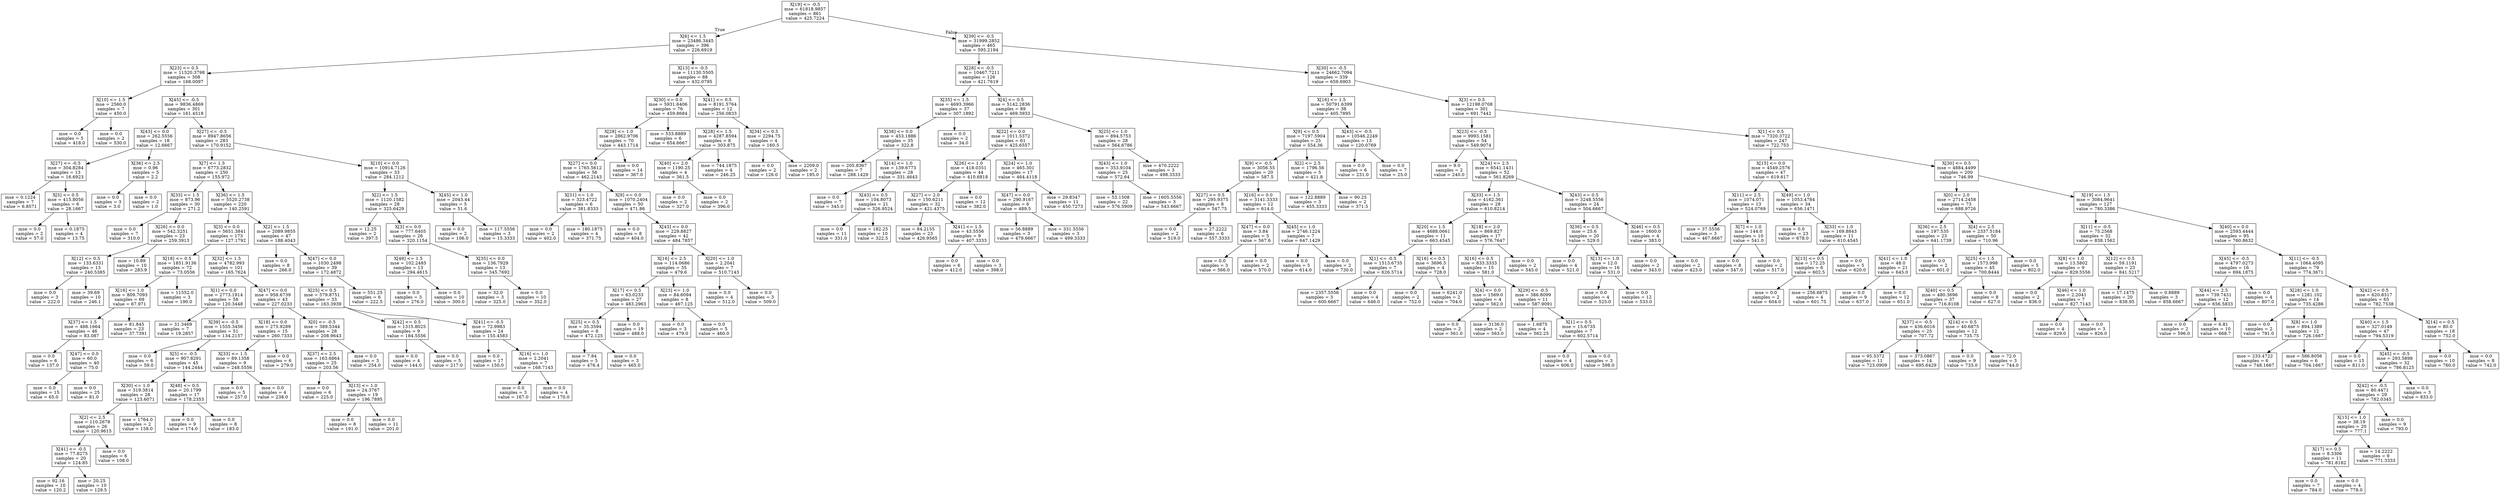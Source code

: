 digraph Tree {
node [shape=box] ;
0 [label="X[19] <= -0.5\nmse = 61818.9857\nsamples = 861\nvalue = 425.7224"] ;
1 [label="X[6] <= 1.5\nmse = 23486.3445\nsamples = 396\nvalue = 226.6919"] ;
0 -> 1 [labeldistance=2.5, labelangle=45, headlabel="True"] ;
2 [label="X[23] <= 0.5\nmse = 11520.3798\nsamples = 308\nvalue = 168.0097"] ;
1 -> 2 ;
3 [label="X[10] <= 1.5\nmse = 2560.0\nsamples = 7\nvalue = 450.0"] ;
2 -> 3 ;
4 [label="mse = 0.0\nsamples = 5\nvalue = 418.0"] ;
3 -> 4 ;
5 [label="mse = 0.0\nsamples = 2\nvalue = 530.0"] ;
3 -> 5 ;
6 [label="X[45] <= -0.5\nmse = 9836.4869\nsamples = 301\nvalue = 161.4518"] ;
2 -> 6 ;
7 [label="X[43] <= 0.0\nmse = 262.5556\nsamples = 18\nvalue = 12.6667"] ;
6 -> 7 ;
8 [label="X[27] <= -0.5\nmse = 304.8284\nsamples = 13\nvalue = 16.6923"] ;
7 -> 8 ;
9 [label="mse = 0.1224\nsamples = 7\nvalue = 6.8571"] ;
8 -> 9 ;
10 [label="X[5] <= 0.5\nmse = 415.8056\nsamples = 6\nvalue = 28.1667"] ;
8 -> 10 ;
11 [label="mse = 0.0\nsamples = 2\nvalue = 57.0"] ;
10 -> 11 ;
12 [label="mse = 0.1875\nsamples = 4\nvalue = 13.75"] ;
10 -> 12 ;
13 [label="X[36] <= 2.5\nmse = 0.96\nsamples = 5\nvalue = 2.2"] ;
7 -> 13 ;
14 [label="mse = 0.0\nsamples = 3\nvalue = 3.0"] ;
13 -> 14 ;
15 [label="mse = 0.0\nsamples = 2\nvalue = 1.0"] ;
13 -> 15 ;
16 [label="X[27] <= -0.5\nmse = 8947.8656\nsamples = 283\nvalue = 170.9152"] ;
6 -> 16 ;
17 [label="X[7] <= 1.5\nmse = 6773.2832\nsamples = 250\nvalue = 155.972"] ;
16 -> 17 ;
18 [label="X[33] <= 1.5\nmse = 873.96\nsamples = 30\nvalue = 271.2"] ;
17 -> 18 ;
19 [label="mse = 0.0\nsamples = 7\nvalue = 310.0"] ;
18 -> 19 ;
20 [label="X[26] <= 0.0\nmse = 542.3251\nsamples = 23\nvalue = 259.3913"] ;
18 -> 20 ;
21 [label="X[12] <= 0.5\nmse = 133.6331\nsamples = 13\nvalue = 240.5385"] ;
20 -> 21 ;
22 [label="mse = 0.0\nsamples = 3\nvalue = 222.0"] ;
21 -> 22 ;
23 [label="mse = 39.69\nsamples = 10\nvalue = 246.1"] ;
21 -> 23 ;
24 [label="mse = 10.89\nsamples = 10\nvalue = 283.9"] ;
20 -> 24 ;
25 [label="X[36] <= 1.5\nmse = 5520.2738\nsamples = 220\nvalue = 140.2591"] ;
17 -> 25 ;
26 [label="X[3] <= 0.0\nmse = 5651.3841\nsamples = 173\nvalue = 127.1792"] ;
25 -> 26 ;
27 [label="X[18] <= 0.5\nmse = 1851.9136\nsamples = 72\nvalue = 73.0556"] ;
26 -> 27 ;
28 [label="X[16] <= 1.0\nmse = 809.7093\nsamples = 69\nvalue = 67.971"] ;
27 -> 28 ;
29 [label="X[37] <= 1.5\nmse = 488.1664\nsamples = 46\nvalue = 83.087"] ;
28 -> 29 ;
30 [label="mse = 0.0\nsamples = 6\nvalue = 137.0"] ;
29 -> 30 ;
31 [label="X[47] <= 0.0\nmse = 60.0\nsamples = 40\nvalue = 75.0"] ;
29 -> 31 ;
32 [label="mse = 0.0\nsamples = 15\nvalue = 65.0"] ;
31 -> 32 ;
33 [label="mse = 0.0\nsamples = 25\nvalue = 81.0"] ;
31 -> 33 ;
34 [label="mse = 81.845\nsamples = 23\nvalue = 37.7391"] ;
28 -> 34 ;
35 [label="mse = 11552.0\nsamples = 3\nvalue = 190.0"] ;
27 -> 35 ;
36 [label="X[32] <= 1.5\nmse = 4782.993\nsamples = 101\nvalue = 165.7624"] ;
26 -> 36 ;
37 [label="X[1] <= 0.0\nmse = 2773.1914\nsamples = 58\nvalue = 120.3448"] ;
36 -> 37 ;
38 [label="mse = 31.3469\nsamples = 7\nvalue = 19.2857"] ;
37 -> 38 ;
39 [label="X[39] <= -0.5\nmse = 1555.3456\nsamples = 51\nvalue = 134.2157"] ;
37 -> 39 ;
40 [label="mse = 0.0\nsamples = 6\nvalue = 59.0"] ;
39 -> 40 ;
41 [label="X[5] <= -0.5\nmse = 907.8291\nsamples = 45\nvalue = 144.2444"] ;
39 -> 41 ;
42 [label="X[30] <= 1.0\nmse = 319.3814\nsamples = 28\nvalue = 123.6071"] ;
41 -> 42 ;
43 [label="X[2] <= 2.5\nmse = 110.2678\nsamples = 26\nvalue = 120.9615"] ;
42 -> 43 ;
44 [label="X[41] <= -0.5\nmse = 77.8275\nsamples = 20\nvalue = 124.85"] ;
43 -> 44 ;
45 [label="mse = 92.16\nsamples = 10\nvalue = 120.2"] ;
44 -> 45 ;
46 [label="mse = 20.25\nsamples = 10\nvalue = 129.5"] ;
44 -> 46 ;
47 [label="mse = 0.0\nsamples = 6\nvalue = 108.0"] ;
43 -> 47 ;
48 [label="mse = 1764.0\nsamples = 2\nvalue = 158.0"] ;
42 -> 48 ;
49 [label="X[48] <= 0.5\nmse = 20.1799\nsamples = 17\nvalue = 178.2353"] ;
41 -> 49 ;
50 [label="mse = 0.0\nsamples = 9\nvalue = 174.0"] ;
49 -> 50 ;
51 [label="mse = 0.0\nsamples = 8\nvalue = 183.0"] ;
49 -> 51 ;
52 [label="X[47] <= 0.0\nmse = 958.6739\nsamples = 43\nvalue = 227.0233"] ;
36 -> 52 ;
53 [label="X[18] <= 0.0\nmse = 275.9289\nsamples = 15\nvalue = 260.7333"] ;
52 -> 53 ;
54 [label="X[33] <= 1.5\nmse = 89.1358\nsamples = 9\nvalue = 248.5556"] ;
53 -> 54 ;
55 [label="mse = 0.0\nsamples = 5\nvalue = 257.0"] ;
54 -> 55 ;
56 [label="mse = 0.0\nsamples = 4\nvalue = 238.0"] ;
54 -> 56 ;
57 [label="mse = 0.0\nsamples = 6\nvalue = 279.0"] ;
53 -> 57 ;
58 [label="X[0] <= -0.5\nmse = 389.5344\nsamples = 28\nvalue = 208.9643"] ;
52 -> 58 ;
59 [label="X[37] <= 2.5\nmse = 163.6864\nsamples = 25\nvalue = 203.56"] ;
58 -> 59 ;
60 [label="mse = 0.0\nsamples = 6\nvalue = 225.0"] ;
59 -> 60 ;
61 [label="X[13] <= 1.0\nmse = 24.3767\nsamples = 19\nvalue = 196.7895"] ;
59 -> 61 ;
62 [label="mse = 0.0\nsamples = 8\nvalue = 191.0"] ;
61 -> 62 ;
63 [label="mse = 0.0\nsamples = 11\nvalue = 201.0"] ;
61 -> 63 ;
64 [label="mse = 0.0\nsamples = 3\nvalue = 254.0"] ;
58 -> 64 ;
65 [label="X[2] <= 1.5\nmse = 2089.9855\nsamples = 47\nvalue = 188.4043"] ;
25 -> 65 ;
66 [label="mse = 0.0\nsamples = 8\nvalue = 266.0"] ;
65 -> 66 ;
67 [label="X[47] <= 0.0\nmse = 1030.2498\nsamples = 39\nvalue = 172.4872"] ;
65 -> 67 ;
68 [label="X[25] <= 0.5\nmse = 579.8751\nsamples = 33\nvalue = 163.3939"] ;
67 -> 68 ;
69 [label="X[42] <= 0.5\nmse = 1315.8025\nsamples = 9\nvalue = 184.5556"] ;
68 -> 69 ;
70 [label="mse = 0.0\nsamples = 4\nvalue = 144.0"] ;
69 -> 70 ;
71 [label="mse = 0.0\nsamples = 5\nvalue = 217.0"] ;
69 -> 71 ;
72 [label="X[41] <= -0.5\nmse = 72.9983\nsamples = 24\nvalue = 155.4583"] ;
68 -> 72 ;
73 [label="mse = 0.0\nsamples = 17\nvalue = 150.0"] ;
72 -> 73 ;
74 [label="X[16] <= 1.0\nmse = 2.2041\nsamples = 7\nvalue = 168.7143"] ;
72 -> 74 ;
75 [label="mse = 0.0\nsamples = 3\nvalue = 167.0"] ;
74 -> 75 ;
76 [label="mse = 0.0\nsamples = 4\nvalue = 170.0"] ;
74 -> 76 ;
77 [label="mse = 551.25\nsamples = 6\nvalue = 222.5"] ;
67 -> 77 ;
78 [label="X[10] <= 0.0\nmse = 10914.7126\nsamples = 33\nvalue = 284.1212"] ;
16 -> 78 ;
79 [label="X[2] <= 1.5\nmse = 1120.1582\nsamples = 28\nvalue = 325.6429"] ;
78 -> 79 ;
80 [label="mse = 12.25\nsamples = 2\nvalue = 397.5"] ;
79 -> 80 ;
81 [label="X[3] <= 0.0\nmse = 777.6405\nsamples = 26\nvalue = 320.1154"] ;
79 -> 81 ;
82 [label="X[49] <= 1.5\nmse = 102.2485\nsamples = 13\nvalue = 294.4615"] ;
81 -> 82 ;
83 [label="mse = 0.0\nsamples = 3\nvalue = 276.0"] ;
82 -> 83 ;
84 [label="mse = 0.0\nsamples = 10\nvalue = 300.0"] ;
82 -> 84 ;
85 [label="X[35] <= 0.0\nmse = 136.7929\nsamples = 13\nvalue = 345.7692"] ;
81 -> 85 ;
86 [label="mse = 32.0\nsamples = 3\nvalue = 325.0"] ;
85 -> 86 ;
87 [label="mse = 0.0\nsamples = 10\nvalue = 352.0"] ;
85 -> 87 ;
88 [label="X[45] <= 1.0\nmse = 2043.44\nsamples = 5\nvalue = 51.6"] ;
78 -> 88 ;
89 [label="mse = 0.0\nsamples = 2\nvalue = 106.0"] ;
88 -> 89 ;
90 [label="mse = 117.5556\nsamples = 3\nvalue = 15.3333"] ;
88 -> 90 ;
91 [label="X[13] <= -0.5\nmse = 11130.5505\nsamples = 88\nvalue = 432.0795"] ;
1 -> 91 ;
92 [label="X[30] <= 0.0\nmse = 5931.6406\nsamples = 76\nvalue = 459.8684"] ;
91 -> 92 ;
93 [label="X[28] <= 1.0\nmse = 2862.9706\nsamples = 70\nvalue = 443.1714"] ;
92 -> 93 ;
94 [label="X[27] <= 0.0\nmse = 1765.5612\nsamples = 56\nvalue = 462.2143"] ;
93 -> 94 ;
95 [label="X[31] <= 1.0\nmse = 323.4722\nsamples = 6\nvalue = 381.8333"] ;
94 -> 95 ;
96 [label="mse = 0.0\nsamples = 2\nvalue = 402.0"] ;
95 -> 96 ;
97 [label="mse = 180.1875\nsamples = 4\nvalue = 371.75"] ;
95 -> 97 ;
98 [label="X[9] <= 0.0\nmse = 1070.2404\nsamples = 50\nvalue = 471.86"] ;
94 -> 98 ;
99 [label="mse = 0.0\nsamples = 8\nvalue = 404.0"] ;
98 -> 99 ;
100 [label="X[43] <= 0.0\nmse = 229.8827\nsamples = 42\nvalue = 484.7857"] ;
98 -> 100 ;
101 [label="X[16] <= 2.5\nmse = 114.0686\nsamples = 35\nvalue = 479.6"] ;
100 -> 101 ;
102 [label="X[17] <= 0.5\nmse = 63.0233\nsamples = 27\nvalue = 483.2963"] ;
101 -> 102 ;
103 [label="X[25] <= 0.5\nmse = 35.3594\nsamples = 8\nvalue = 472.125"] ;
102 -> 103 ;
104 [label="mse = 7.84\nsamples = 5\nvalue = 476.4"] ;
103 -> 104 ;
105 [label="mse = 0.0\nsamples = 3\nvalue = 465.0"] ;
103 -> 105 ;
106 [label="mse = 0.0\nsamples = 19\nvalue = 488.0"] ;
102 -> 106 ;
107 [label="X[23] <= 1.0\nmse = 84.6094\nsamples = 8\nvalue = 467.125"] ;
101 -> 107 ;
108 [label="mse = 0.0\nsamples = 3\nvalue = 479.0"] ;
107 -> 108 ;
109 [label="mse = 0.0\nsamples = 5\nvalue = 460.0"] ;
107 -> 109 ;
110 [label="X[20] <= 1.0\nmse = 2.2041\nsamples = 7\nvalue = 510.7143"] ;
100 -> 110 ;
111 [label="mse = 0.0\nsamples = 4\nvalue = 512.0"] ;
110 -> 111 ;
112 [label="mse = 0.0\nsamples = 3\nvalue = 509.0"] ;
110 -> 112 ;
113 [label="mse = 0.0\nsamples = 14\nvalue = 367.0"] ;
93 -> 113 ;
114 [label="mse = 533.8889\nsamples = 6\nvalue = 654.6667"] ;
92 -> 114 ;
115 [label="X[41] <= 0.5\nmse = 8191.5764\nsamples = 12\nvalue = 256.0833"] ;
91 -> 115 ;
116 [label="X[28] <= 1.5\nmse = 4287.8594\nsamples = 8\nvalue = 303.875"] ;
115 -> 116 ;
117 [label="X[40] <= 2.0\nmse = 1190.25\nsamples = 4\nvalue = 361.5"] ;
116 -> 117 ;
118 [label="mse = 0.0\nsamples = 2\nvalue = 327.0"] ;
117 -> 118 ;
119 [label="mse = 0.0\nsamples = 2\nvalue = 396.0"] ;
117 -> 119 ;
120 [label="mse = 744.1875\nsamples = 4\nvalue = 246.25"] ;
116 -> 120 ;
121 [label="X[34] <= 0.5\nmse = 2294.75\nsamples = 4\nvalue = 160.5"] ;
115 -> 121 ;
122 [label="mse = 0.0\nsamples = 2\nvalue = 126.0"] ;
121 -> 122 ;
123 [label="mse = 2209.0\nsamples = 2\nvalue = 195.0"] ;
121 -> 123 ;
124 [label="X[39] <= -0.5\nmse = 31999.2852\nsamples = 465\nvalue = 595.2194"] ;
0 -> 124 [labeldistance=2.5, labelangle=-45, headlabel="False"] ;
125 [label="X[28] <= -0.5\nmse = 10467.7211\nsamples = 126\nvalue = 421.7619"] ;
124 -> 125 ;
126 [label="X[35] <= 1.5\nmse = 4693.3966\nsamples = 37\nvalue = 307.1892"] ;
125 -> 126 ;
127 [label="X[38] <= 0.0\nmse = 453.1886\nsamples = 35\nvalue = 322.8"] ;
126 -> 127 ;
128 [label="mse = 205.8367\nsamples = 7\nvalue = 288.1429"] ;
127 -> 128 ;
129 [label="X[14] <= 1.0\nmse = 139.6773\nsamples = 28\nvalue = 331.4643"] ;
127 -> 129 ;
130 [label="mse = 0.0\nsamples = 7\nvalue = 345.0"] ;
129 -> 130 ;
131 [label="X[43] <= 0.5\nmse = 104.8073\nsamples = 21\nvalue = 326.9524"] ;
129 -> 131 ;
132 [label="mse = 0.0\nsamples = 11\nvalue = 331.0"] ;
131 -> 132 ;
133 [label="mse = 182.25\nsamples = 10\nvalue = 322.5"] ;
131 -> 133 ;
134 [label="mse = 0.0\nsamples = 2\nvalue = 34.0"] ;
126 -> 134 ;
135 [label="X[4] <= 0.5\nmse = 5142.2836\nsamples = 89\nvalue = 469.3933"] ;
125 -> 135 ;
136 [label="X[22] <= 0.0\nmse = 1011.5372\nsamples = 61\nvalue = 425.6557"] ;
135 -> 136 ;
137 [label="X[26] <= 1.0\nmse = 418.0351\nsamples = 44\nvalue = 410.6818"] ;
136 -> 137 ;
138 [label="X[27] <= 2.0\nmse = 150.6211\nsamples = 32\nvalue = 421.4375"] ;
137 -> 138 ;
139 [label="mse = 84.2155\nsamples = 23\nvalue = 426.9565"] ;
138 -> 139 ;
140 [label="X[41] <= 1.5\nmse = 43.5556\nsamples = 9\nvalue = 407.3333"] ;
138 -> 140 ;
141 [label="mse = 0.0\nsamples = 6\nvalue = 412.0"] ;
140 -> 141 ;
142 [label="mse = 0.0\nsamples = 3\nvalue = 398.0"] ;
140 -> 142 ;
143 [label="mse = 0.0\nsamples = 12\nvalue = 382.0"] ;
137 -> 143 ;
144 [label="X[24] <= 1.0\nmse = 465.301\nsamples = 17\nvalue = 464.4118"] ;
136 -> 144 ;
145 [label="X[47] <= 0.0\nmse = 290.9167\nsamples = 6\nvalue = 489.5"] ;
144 -> 145 ;
146 [label="mse = 56.8889\nsamples = 3\nvalue = 479.6667"] ;
145 -> 146 ;
147 [label="mse = 331.5556\nsamples = 3\nvalue = 499.3333"] ;
145 -> 147 ;
148 [label="mse = 29.8347\nsamples = 11\nvalue = 450.7273"] ;
144 -> 148 ;
149 [label="X[25] <= 1.0\nmse = 894.5753\nsamples = 28\nvalue = 564.6786"] ;
135 -> 149 ;
150 [label="X[43] <= 1.0\nmse = 353.9104\nsamples = 25\nvalue = 572.64"] ;
149 -> 150 ;
151 [label="mse = 53.1508\nsamples = 22\nvalue = 576.5909"] ;
150 -> 151 ;
152 [label="mse = 1605.5556\nsamples = 3\nvalue = 543.6667"] ;
150 -> 152 ;
153 [label="mse = 470.2222\nsamples = 3\nvalue = 498.3333"] ;
149 -> 153 ;
154 [label="X[30] <= -0.5\nmse = 24662.7094\nsamples = 339\nvalue = 659.6903"] ;
124 -> 154 ;
155 [label="X[16] <= 1.5\nmse = 50791.6399\nsamples = 38\nvalue = 405.7895"] ;
154 -> 155 ;
156 [label="X[9] <= 0.5\nmse = 7197.5904\nsamples = 25\nvalue = 554.36"] ;
155 -> 156 ;
157 [label="X[9] <= -0.5\nmse = 3056.55\nsamples = 20\nvalue = 587.5"] ;
156 -> 157 ;
158 [label="X[27] <= 0.5\nmse = 295.9375\nsamples = 8\nvalue = 547.75"] ;
157 -> 158 ;
159 [label="mse = 0.0\nsamples = 2\nvalue = 519.0"] ;
158 -> 159 ;
160 [label="mse = 27.2222\nsamples = 6\nvalue = 557.3333"] ;
158 -> 160 ;
161 [label="X[16] <= 0.0\nmse = 3141.3333\nsamples = 12\nvalue = 614.0"] ;
157 -> 161 ;
162 [label="X[47] <= 0.0\nmse = 3.84\nsamples = 5\nvalue = 567.6"] ;
161 -> 162 ;
163 [label="mse = 0.0\nsamples = 3\nvalue = 566.0"] ;
162 -> 163 ;
164 [label="mse = 0.0\nsamples = 2\nvalue = 570.0"] ;
162 -> 164 ;
165 [label="X[45] <= 1.0\nmse = 2746.1224\nsamples = 7\nvalue = 647.1429"] ;
161 -> 165 ;
166 [label="mse = 0.0\nsamples = 5\nvalue = 614.0"] ;
165 -> 166 ;
167 [label="mse = 0.0\nsamples = 2\nvalue = 730.0"] ;
165 -> 167 ;
168 [label="X[2] <= 2.5\nmse = 1796.56\nsamples = 5\nvalue = 421.8"] ;
156 -> 168 ;
169 [label="mse = 122.8889\nsamples = 3\nvalue = 455.3333"] ;
168 -> 169 ;
170 [label="mse = 90.25\nsamples = 2\nvalue = 371.5"] ;
168 -> 170 ;
171 [label="X[43] <= -0.5\nmse = 10546.2249\nsamples = 13\nvalue = 120.0769"] ;
155 -> 171 ;
172 [label="mse = 0.0\nsamples = 6\nvalue = 231.0"] ;
171 -> 172 ;
173 [label="mse = 0.0\nsamples = 7\nvalue = 25.0"] ;
171 -> 173 ;
174 [label="X[3] <= 0.5\nmse = 12198.0708\nsamples = 301\nvalue = 691.7442"] ;
154 -> 174 ;
175 [label="X[23] <= -0.5\nmse = 9993.1581\nsamples = 54\nvalue = 549.9074"] ;
174 -> 175 ;
176 [label="mse = 9.0\nsamples = 2\nvalue = 240.0"] ;
175 -> 176 ;
177 [label="X[24] <= 2.5\nmse = 6541.1431\nsamples = 52\nvalue = 561.8269"] ;
175 -> 177 ;
178 [label="X[33] <= 1.5\nmse = 4162.361\nsamples = 28\nvalue = 610.8214"] ;
177 -> 178 ;
179 [label="X[20] <= 1.5\nmse = 4688.0661\nsamples = 11\nvalue = 663.4545"] ;
178 -> 179 ;
180 [label="X[1] <= -0.5\nmse = 1513.6735\nsamples = 7\nvalue = 626.5714"] ;
179 -> 180 ;
181 [label="mse = 2357.5556\nsamples = 3\nvalue = 600.6667"] ;
180 -> 181 ;
182 [label="mse = 0.0\nsamples = 4\nvalue = 646.0"] ;
180 -> 182 ;
183 [label="X[16] <= 0.5\nmse = 3696.5\nsamples = 4\nvalue = 728.0"] ;
179 -> 183 ;
184 [label="mse = 0.0\nsamples = 2\nvalue = 752.0"] ;
183 -> 184 ;
185 [label="mse = 6241.0\nsamples = 2\nvalue = 704.0"] ;
183 -> 185 ;
186 [label="X[18] <= 2.0\nmse = 869.827\nsamples = 17\nvalue = 576.7647"] ;
178 -> 186 ;
187 [label="X[16] <= 0.5\nmse = 833.3333\nsamples = 15\nvalue = 581.0"] ;
186 -> 187 ;
188 [label="X[4] <= 0.0\nmse = 1569.0\nsamples = 4\nvalue = 562.0"] ;
187 -> 188 ;
189 [label="mse = 0.0\nsamples = 2\nvalue = 561.0"] ;
188 -> 189 ;
190 [label="mse = 3136.0\nsamples = 2\nvalue = 563.0"] ;
188 -> 190 ;
191 [label="X[29] <= -0.5\nmse = 386.8099\nsamples = 11\nvalue = 587.9091"] ;
187 -> 191 ;
192 [label="mse = 1.6875\nsamples = 4\nvalue = 562.25"] ;
191 -> 192 ;
193 [label="X[1] <= 0.5\nmse = 15.6735\nsamples = 7\nvalue = 602.5714"] ;
191 -> 193 ;
194 [label="mse = 0.0\nsamples = 4\nvalue = 606.0"] ;
193 -> 194 ;
195 [label="mse = 0.0\nsamples = 3\nvalue = 598.0"] ;
193 -> 195 ;
196 [label="mse = 0.0\nsamples = 2\nvalue = 545.0"] ;
186 -> 196 ;
197 [label="X[43] <= 0.5\nmse = 3248.5556\nsamples = 24\nvalue = 504.6667"] ;
177 -> 197 ;
198 [label="X[36] <= 0.5\nmse = 25.6\nsamples = 20\nvalue = 529.0"] ;
197 -> 198 ;
199 [label="mse = 0.0\nsamples = 4\nvalue = 521.0"] ;
198 -> 199 ;
200 [label="X[13] <= 1.0\nmse = 12.0\nsamples = 16\nvalue = 531.0"] ;
198 -> 200 ;
201 [label="mse = 0.0\nsamples = 4\nvalue = 525.0"] ;
200 -> 201 ;
202 [label="mse = 0.0\nsamples = 12\nvalue = 533.0"] ;
200 -> 202 ;
203 [label="X[46] <= 0.5\nmse = 1600.0\nsamples = 4\nvalue = 383.0"] ;
197 -> 203 ;
204 [label="mse = 0.0\nsamples = 2\nvalue = 343.0"] ;
203 -> 204 ;
205 [label="mse = 0.0\nsamples = 2\nvalue = 423.0"] ;
203 -> 205 ;
206 [label="X[1] <= 0.5\nmse = 7320.3722\nsamples = 247\nvalue = 722.753"] ;
174 -> 206 ;
207 [label="X[15] <= 0.0\nmse = 4549.2576\nsamples = 47\nvalue = 619.617"] ;
206 -> 207 ;
208 [label="X[11] <= 2.5\nmse = 1074.071\nsamples = 13\nvalue = 524.0769"] ;
207 -> 208 ;
209 [label="mse = 37.5556\nsamples = 3\nvalue = 467.6667"] ;
208 -> 209 ;
210 [label="X[7] <= 1.0\nmse = 144.0\nsamples = 10\nvalue = 541.0"] ;
208 -> 210 ;
211 [label="mse = 0.0\nsamples = 8\nvalue = 547.0"] ;
210 -> 211 ;
212 [label="mse = 0.0\nsamples = 2\nvalue = 517.0"] ;
210 -> 212 ;
213 [label="X[49] <= 1.0\nmse = 1053.4784\nsamples = 34\nvalue = 656.1471"] ;
207 -> 213 ;
214 [label="mse = 0.0\nsamples = 23\nvalue = 678.0"] ;
213 -> 214 ;
215 [label="X[33] <= 1.0\nmse = 169.8843\nsamples = 11\nvalue = 610.4545"] ;
213 -> 215 ;
216 [label="X[13] <= 0.5\nmse = 172.25\nsamples = 6\nvalue = 602.5"] ;
215 -> 216 ;
217 [label="mse = 0.0\nsamples = 2\nvalue = 604.0"] ;
216 -> 217 ;
218 [label="mse = 256.6875\nsamples = 4\nvalue = 601.75"] ;
216 -> 218 ;
219 [label="mse = 0.0\nsamples = 5\nvalue = 620.0"] ;
215 -> 219 ;
220 [label="X[30] <= 0.5\nmse = 4884.4499\nsamples = 200\nvalue = 746.99"] ;
206 -> 220 ;
221 [label="X[0] <= 2.0\nmse = 2714.2458\nsamples = 73\nvalue = 688.9726"] ;
220 -> 221 ;
222 [label="X[36] <= 2.5\nmse = 197.535\nsamples = 23\nvalue = 641.1739"] ;
221 -> 222 ;
223 [label="X[41] <= 1.0\nmse = 48.0\nsamples = 21\nvalue = 645.0"] ;
222 -> 223 ;
224 [label="mse = 0.0\nsamples = 9\nvalue = 637.0"] ;
223 -> 224 ;
225 [label="mse = 0.0\nsamples = 12\nvalue = 651.0"] ;
223 -> 225 ;
226 [label="mse = 0.0\nsamples = 2\nvalue = 601.0"] ;
222 -> 226 ;
227 [label="X[4] <= 2.5\nmse = 2337.5184\nsamples = 50\nvalue = 710.96"] ;
221 -> 227 ;
228 [label="X[25] <= 1.5\nmse = 1573.998\nsamples = 45\nvalue = 700.8444"] ;
227 -> 228 ;
229 [label="X[40] <= 0.5\nmse = 480.3696\nsamples = 37\nvalue = 716.8108"] ;
228 -> 229 ;
230 [label="X[37] <= -0.5\nmse = 436.6016\nsamples = 25\nvalue = 707.72"] ;
229 -> 230 ;
231 [label="mse = 95.5372\nsamples = 11\nvalue = 723.0909"] ;
230 -> 231 ;
232 [label="mse = 373.0867\nsamples = 14\nvalue = 695.6429"] ;
230 -> 232 ;
233 [label="X[14] <= 0.5\nmse = 40.6875\nsamples = 12\nvalue = 735.75"] ;
229 -> 233 ;
234 [label="mse = 0.0\nsamples = 9\nvalue = 733.0"] ;
233 -> 234 ;
235 [label="mse = 72.0\nsamples = 3\nvalue = 744.0"] ;
233 -> 235 ;
236 [label="mse = 0.0\nsamples = 8\nvalue = 627.0"] ;
228 -> 236 ;
237 [label="mse = 0.0\nsamples = 5\nvalue = 802.0"] ;
227 -> 237 ;
238 [label="X[19] <= 1.5\nmse = 3084.9641\nsamples = 127\nvalue = 780.3386"] ;
220 -> 238 ;
239 [label="X[11] <= -0.5\nmse = 75.2568\nsamples = 32\nvalue = 838.1562"] ;
238 -> 239 ;
240 [label="X[8] <= 1.0\nmse = 13.5802\nsamples = 9\nvalue = 829.5556"] ;
239 -> 240 ;
241 [label="mse = 0.0\nsamples = 2\nvalue = 836.0"] ;
240 -> 241 ;
242 [label="X[46] <= 1.0\nmse = 2.2041\nsamples = 7\nvalue = 827.7143"] ;
240 -> 242 ;
243 [label="mse = 0.0\nsamples = 4\nvalue = 829.0"] ;
242 -> 243 ;
244 [label="mse = 0.0\nsamples = 3\nvalue = 826.0"] ;
242 -> 244 ;
245 [label="X[12] <= 0.5\nmse = 59.1191\nsamples = 23\nvalue = 841.5217"] ;
239 -> 245 ;
246 [label="mse = 17.1475\nsamples = 20\nvalue = 838.95"] ;
245 -> 246 ;
247 [label="mse = 0.8889\nsamples = 3\nvalue = 858.6667"] ;
245 -> 247 ;
248 [label="X[40] <= 0.0\nmse = 2593.4444\nsamples = 95\nvalue = 760.8632"] ;
238 -> 248 ;
249 [label="X[45] <= -0.5\nmse = 4797.0273\nsamples = 16\nvalue = 694.1875"] ;
248 -> 249 ;
250 [label="X[44] <= 2.5\nmse = 739.7431\nsamples = 12\nvalue = 656.5833"] ;
249 -> 250 ;
251 [label="mse = 0.0\nsamples = 2\nvalue = 596.0"] ;
250 -> 251 ;
252 [label="mse = 6.81\nsamples = 10\nvalue = 668.7"] ;
250 -> 252 ;
253 [label="mse = 0.0\nsamples = 4\nvalue = 807.0"] ;
249 -> 253 ;
254 [label="X[11] <= -0.5\nmse = 1064.4095\nsamples = 79\nvalue = 774.3671"] ;
248 -> 254 ;
255 [label="X[28] <= 1.0\nmse = 1281.102\nsamples = 14\nvalue = 735.4286"] ;
254 -> 255 ;
256 [label="mse = 0.0\nsamples = 2\nvalue = 791.0"] ;
255 -> 256 ;
257 [label="X[8] <= 1.0\nmse = 894.1389\nsamples = 12\nvalue = 726.1667"] ;
255 -> 257 ;
258 [label="mse = 233.4722\nsamples = 6\nvalue = 748.1667"] ;
257 -> 258 ;
259 [label="mse = 586.8056\nsamples = 6\nvalue = 704.1667"] ;
257 -> 259 ;
260 [label="X[42] <= 0.5\nmse = 620.8317\nsamples = 65\nvalue = 782.7538"] ;
254 -> 260 ;
261 [label="X[40] <= 1.5\nmse = 327.0149\nsamples = 47\nvalue = 794.5319"] ;
260 -> 261 ;
262 [label="mse = 0.0\nsamples = 15\nvalue = 811.0"] ;
261 -> 262 ;
263 [label="X[45] <= -0.5\nmse = 293.5898\nsamples = 32\nvalue = 786.8125"] ;
261 -> 263 ;
264 [label="X[42] <= -0.5\nmse = 80.4471\nsamples = 29\nvalue = 782.0345"] ;
263 -> 264 ;
265 [label="X[15] <= 1.0\nmse = 38.19\nsamples = 20\nvalue = 777.1"] ;
264 -> 265 ;
266 [label="X[17] <= 0.5\nmse = 8.3306\nsamples = 11\nvalue = 781.8182"] ;
265 -> 266 ;
267 [label="mse = 0.0\nsamples = 7\nvalue = 784.0"] ;
266 -> 267 ;
268 [label="mse = 0.0\nsamples = 4\nvalue = 778.0"] ;
266 -> 268 ;
269 [label="mse = 14.2222\nsamples = 9\nvalue = 771.3333"] ;
265 -> 269 ;
270 [label="mse = 0.0\nsamples = 9\nvalue = 793.0"] ;
264 -> 270 ;
271 [label="mse = 0.0\nsamples = 3\nvalue = 833.0"] ;
263 -> 271 ;
272 [label="X[14] <= 0.5\nmse = 80.0\nsamples = 18\nvalue = 752.0"] ;
260 -> 272 ;
273 [label="mse = 0.0\nsamples = 10\nvalue = 760.0"] ;
272 -> 273 ;
274 [label="mse = 0.0\nsamples = 8\nvalue = 742.0"] ;
272 -> 274 ;
}